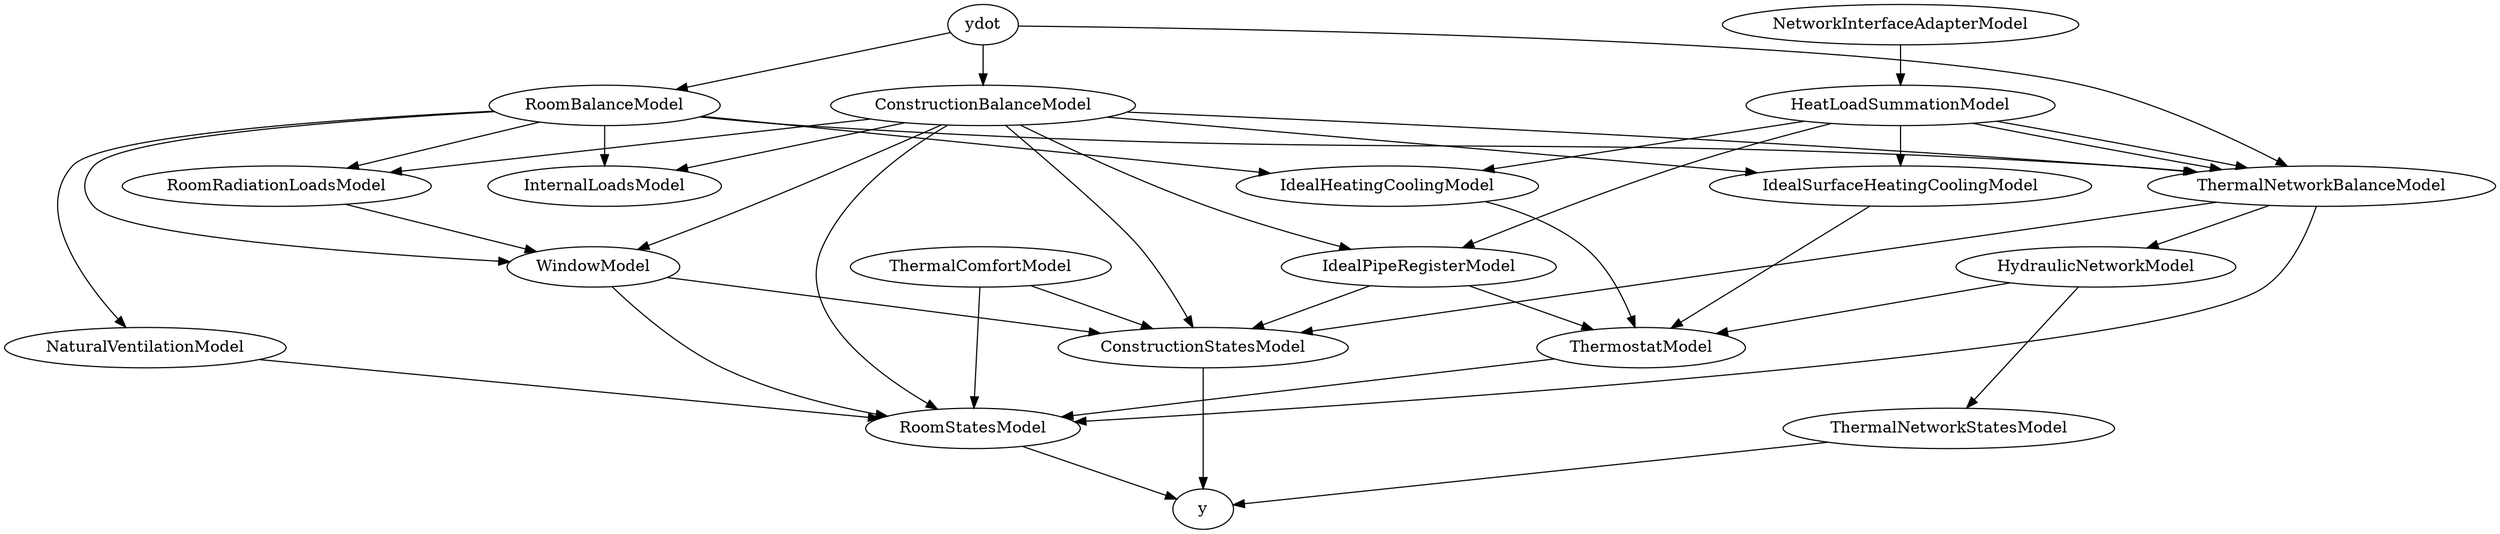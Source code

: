 digraph Beziehungen {
   nodesep=0.7
   RoomStatesModel -> y 
   ConstructionStatesModel -> y 
   ThermalNetworkStatesModel -> y 
   NaturalVentilationModel -> RoomStatesModel 
   ThermalComfortModel -> RoomStatesModel 
   ThermostatModel -> RoomStatesModel 
   WindowModel -> RoomStatesModel
   ConstructionBalanceModel -> RoomStatesModel 
   ThermalNetworkBalanceModel -> RoomStatesModel 
   ThermalComfortModel -> ConstructionStatesModel
   WindowModel -> ConstructionStatesModel 
   ConstructionBalanceModel -> ConstructionStatesModel 
   ThermalNetworkBalanceModel -> ConstructionStatesModel 
   IdealPipeRegisterModel -> ConstructionStatesModel 
   HydraulicNetworkModel -> ThermalNetworkStatesModel
   HydraulicNetworkModel -> ThermostatModel 
   IdealHeatingCoolingModel -> ThermostatModel 
   IdealPipeRegisterModel -> ThermostatModel 
   IdealSurfaceHeatingCoolingModel -> ThermostatModel 
   RoomRadiationLoadsModel -> WindowModel 
   ConstructionBalanceModel -> WindowModel 
   RoomBalanceModel -> WindowModel 
   RoomBalanceModel -> RoomRadiationLoadsModel 
   RoomBalanceModel -> NaturalVentilationModel 
   RoomBalanceModel -> InternalLoadsModel 
   RoomBalanceModel -> IdealHeatingCoolingModel 
   RoomBalanceModel -> ThermalNetworkBalanceModel 
   ConstructionBalanceModel -> RoomRadiationLoadsModel 
   ConstructionBalanceModel -> InternalLoadsModel 
   ConstructionBalanceModel -> IdealSurfaceHeatingCoolingModel 
   ConstructionBalanceModel -> IdealPipeRegisterModel 
   ConstructionBalanceModel -> ThermalNetworkBalanceModel 
   ThermalNetworkBalanceModel -> HydraulicNetworkModel
   HeatLoadSummationModel -> IdealHeatingCoolingModel
   HeatLoadSummationModel -> IdealPipeRegisterModel
   HeatLoadSummationModel -> IdealSurfaceHeatingCoolingModel
   HeatLoadSummationModel -> ThermalNetworkBalanceModel
   HeatLoadSummationModel -> ThermalNetworkBalanceModel
   NetworkInterfaceAdapterModel -> HeatLoadSummationModel
   ydot -> RoomBalanceModel 
   ydot -> ConstructionBalanceModel 
   ydot -> ThermalNetworkBalanceModel 
}